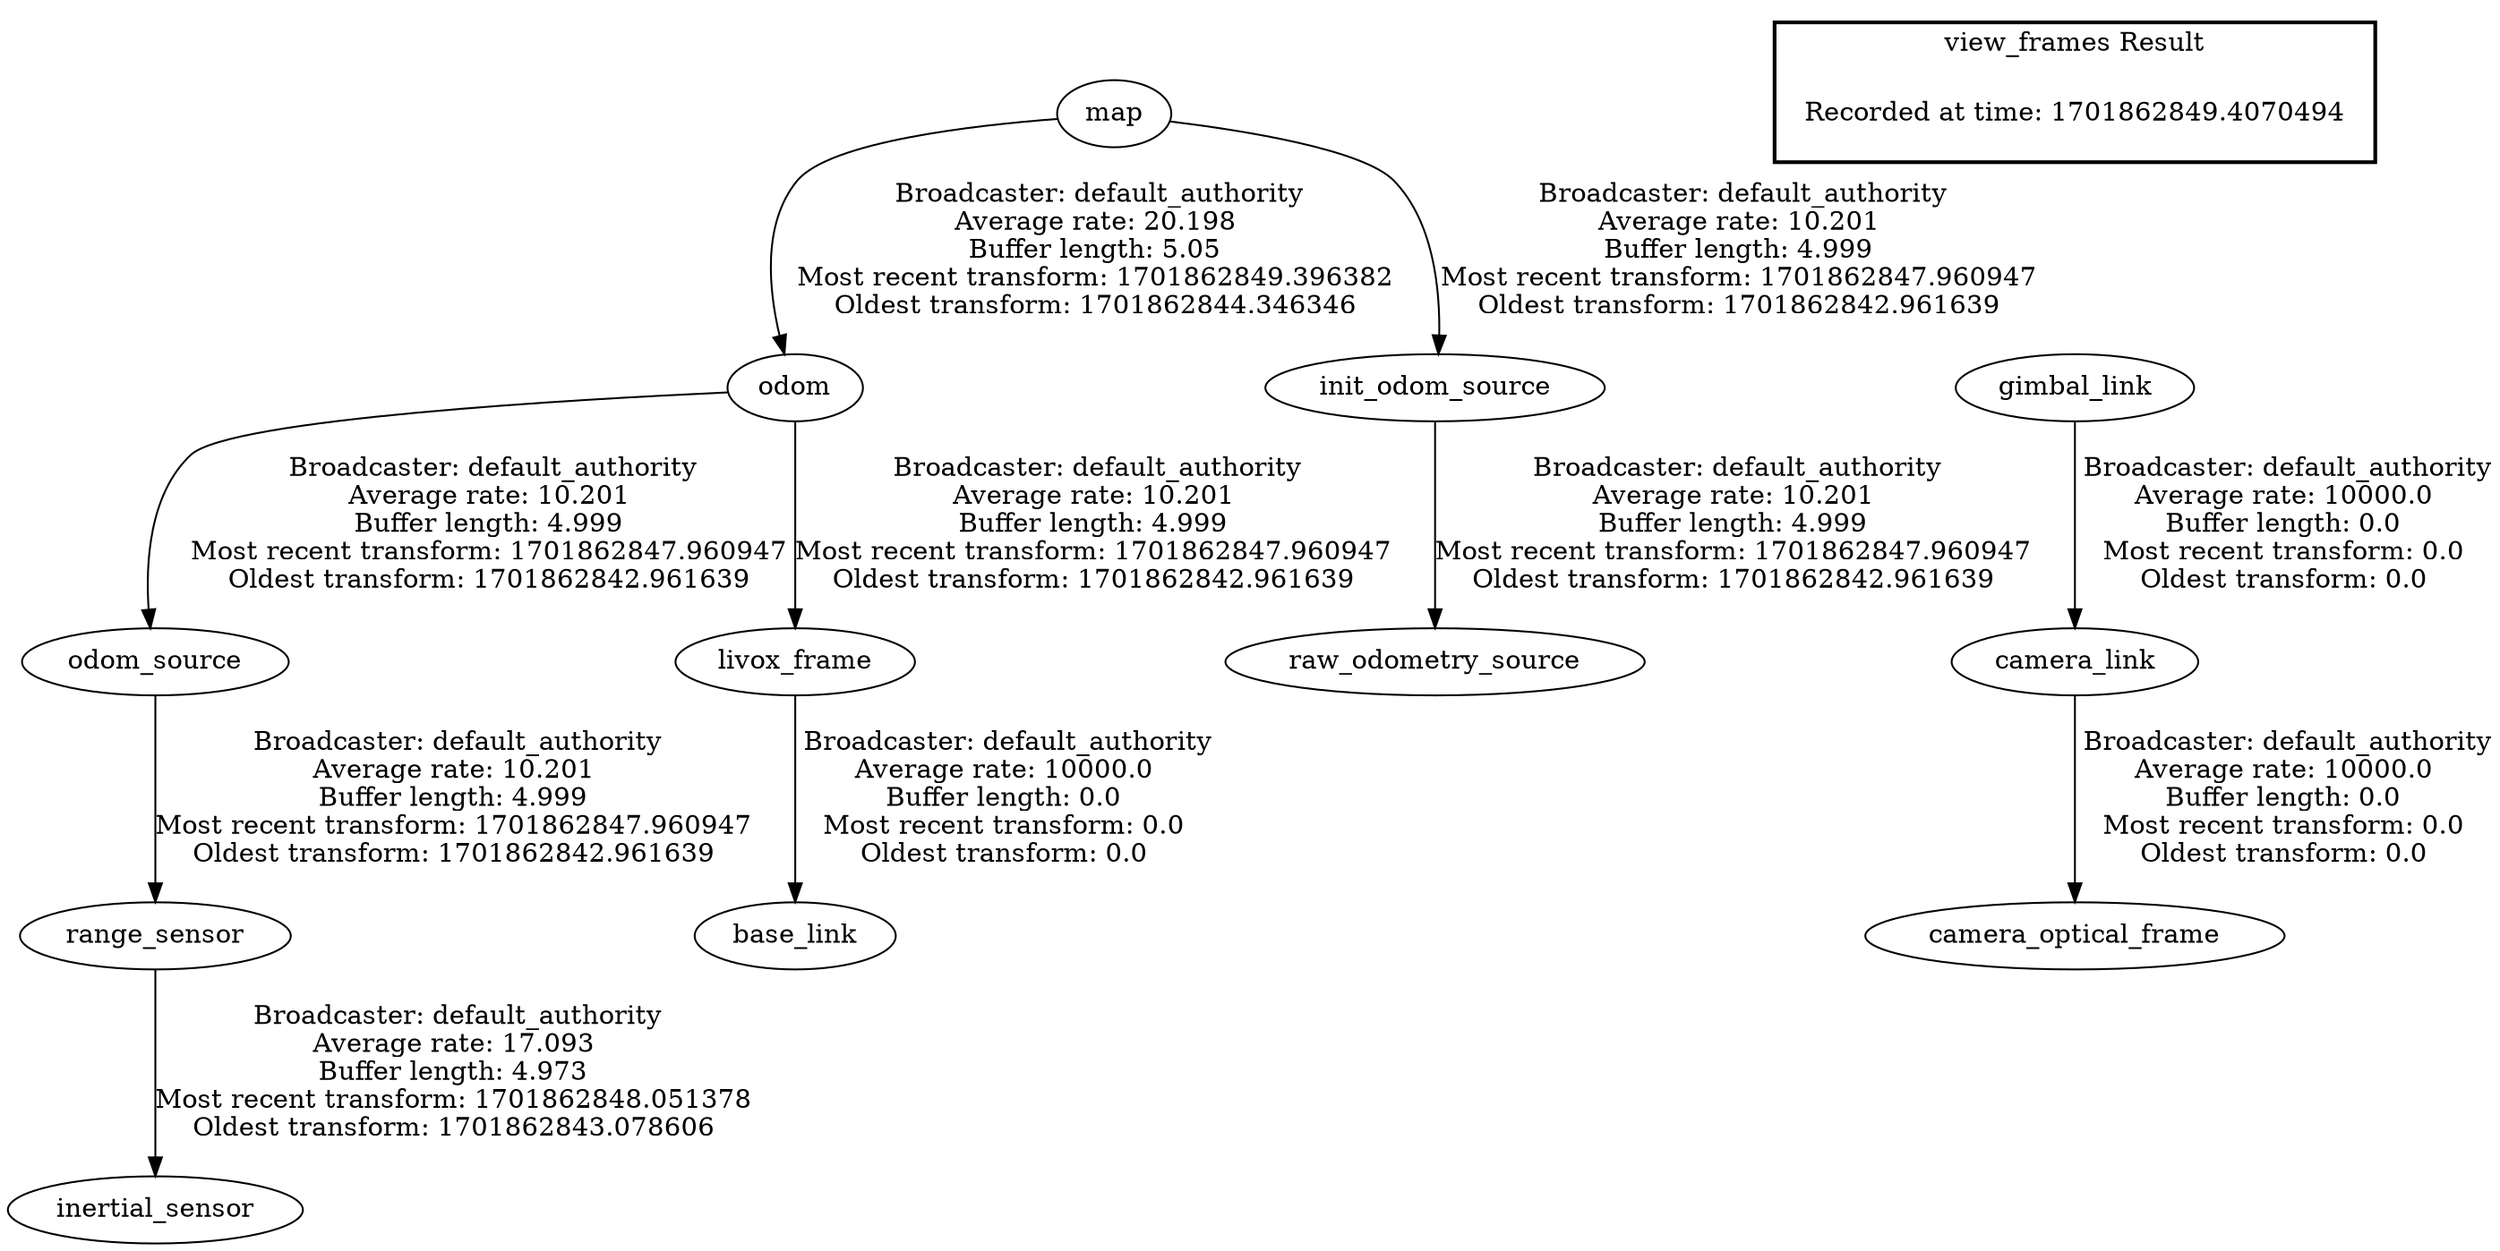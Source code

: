 digraph G {
"map" -> "odom"[label=" Broadcaster: default_authority\nAverage rate: 20.198\nBuffer length: 5.05\nMost recent transform: 1701862849.396382\nOldest transform: 1701862844.346346\n"];
"range_sensor" -> "inertial_sensor"[label=" Broadcaster: default_authority\nAverage rate: 17.093\nBuffer length: 4.973\nMost recent transform: 1701862848.051378\nOldest transform: 1701862843.078606\n"];
"odom_source" -> "range_sensor"[label=" Broadcaster: default_authority\nAverage rate: 10.201\nBuffer length: 4.999\nMost recent transform: 1701862847.960947\nOldest transform: 1701862842.961639\n"];
"odom" -> "odom_source"[label=" Broadcaster: default_authority\nAverage rate: 10.201\nBuffer length: 4.999\nMost recent transform: 1701862847.960947\nOldest transform: 1701862842.961639\n"];
"map" -> "init_odom_source"[label=" Broadcaster: default_authority\nAverage rate: 10.201\nBuffer length: 4.999\nMost recent transform: 1701862847.960947\nOldest transform: 1701862842.961639\n"];
"init_odom_source" -> "raw_odometry_source"[label=" Broadcaster: default_authority\nAverage rate: 10.201\nBuffer length: 4.999\nMost recent transform: 1701862847.960947\nOldest transform: 1701862842.961639\n"];
"odom" -> "livox_frame"[label=" Broadcaster: default_authority\nAverage rate: 10.201\nBuffer length: 4.999\nMost recent transform: 1701862847.960947\nOldest transform: 1701862842.961639\n"];
"livox_frame" -> "base_link"[label=" Broadcaster: default_authority\nAverage rate: 10000.0\nBuffer length: 0.0\nMost recent transform: 0.0\nOldest transform: 0.0\n"];
"gimbal_link" -> "camera_link"[label=" Broadcaster: default_authority\nAverage rate: 10000.0\nBuffer length: 0.0\nMost recent transform: 0.0\nOldest transform: 0.0\n"];
"camera_link" -> "camera_optical_frame"[label=" Broadcaster: default_authority\nAverage rate: 10000.0\nBuffer length: 0.0\nMost recent transform: 0.0\nOldest transform: 0.0\n"];
edge [style=invis];
 subgraph cluster_legend { style=bold; color=black; label ="view_frames Result";
"Recorded at time: 1701862849.4070494"[ shape=plaintext ] ;
}->"gimbal_link";
}